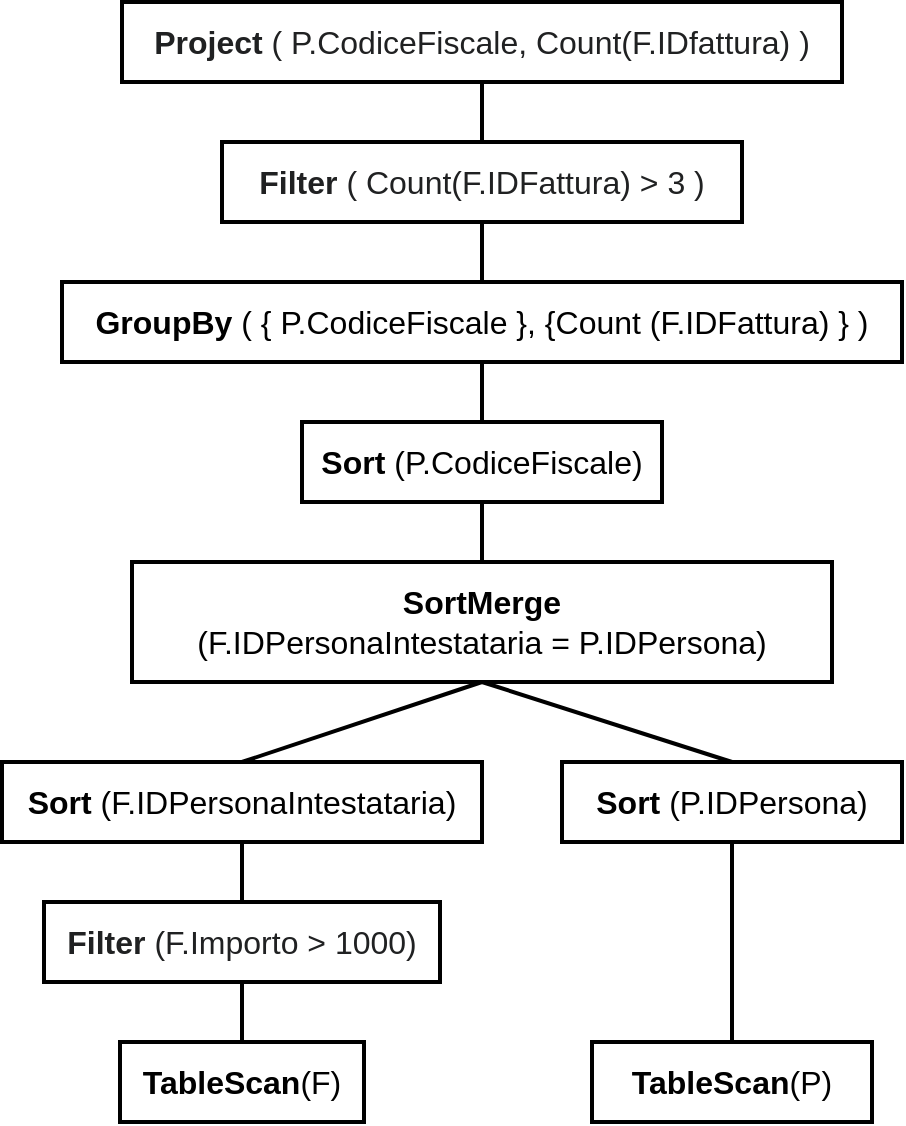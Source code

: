 <mxfile version="14.5.1" type="google"><diagram id="k13v1WvK0vGuGT5NNjh4" name="Page-1"><mxGraphModel dx="1767" dy="748" grid="1" gridSize="10" guides="1" tooltips="1" connect="1" arrows="1" fold="1" page="1" pageScale="1" pageWidth="827" pageHeight="1169" math="0" shadow="0"><root><mxCell id="0"/><mxCell id="1" parent="0"/><mxCell id="PZUl9GHtGtb_qA7qzvV7-1" value="&lt;span style=&quot;font-size: 16px&quot;&gt;&lt;b&gt;TableScan&lt;/b&gt;(P)&lt;/span&gt;" style="text;html=1;fillColor=none;align=center;verticalAlign=middle;whiteSpace=wrap;rounded=0;strokeColor=#000000;strokeWidth=2;fontStyle=0;fontSize=16;" parent="1" vertex="1"><mxGeometry x="445" y="590" width="140" height="40" as="geometry"/></mxCell><mxCell id="PZUl9GHtGtb_qA7qzvV7-2" value="&lt;span style=&quot;font-size: 16px&quot;&gt;&lt;b&gt;TableScan&lt;/b&gt;(F)&lt;/span&gt;" style="text;html=1;fillColor=none;align=center;verticalAlign=middle;whiteSpace=wrap;rounded=0;strokeColor=#000000;strokeWidth=2;fontStyle=0;fontSize=16;" parent="1" vertex="1"><mxGeometry x="209" y="590" width="122" height="40" as="geometry"/></mxCell><mxCell id="PZUl9GHtGtb_qA7qzvV7-4" value="&lt;div style=&quot;text-align: left ; font-size: 16px&quot;&gt;&lt;font color=&quot;#202122&quot; face=&quot;sans-serif&quot; style=&quot;font-size: 16px&quot;&gt;&lt;span style=&quot;font-size: 16px ; background-color: rgb(255 , 255 , 255)&quot;&gt;&lt;span style=&quot;font-size: 16px&quot;&gt;&lt;b&gt;Filter&lt;/b&gt; (F.Importo &amp;gt; 1000)&lt;/span&gt;&lt;/span&gt;&lt;/font&gt;&lt;/div&gt;" style="text;html=1;fillColor=none;align=center;verticalAlign=middle;whiteSpace=wrap;rounded=0;strokeColor=#000000;strokeWidth=2;fontStyle=0;fontSize=16;" parent="1" vertex="1"><mxGeometry x="171" y="520" width="198" height="40" as="geometry"/></mxCell><mxCell id="PZUl9GHtGtb_qA7qzvV7-6" value="" style="endArrow=none;html=1;entryX=0.5;entryY=0;entryDx=0;entryDy=0;exitX=0.5;exitY=1;exitDx=0;exitDy=0;fontStyle=0;fontSize=16;strokeWidth=2;" parent="1" source="PZUl9GHtGtb_qA7qzvV7-4" target="PZUl9GHtGtb_qA7qzvV7-2" edge="1"><mxGeometry width="50" height="50" relative="1" as="geometry"><mxPoint x="200" y="760" as="sourcePoint"/><mxPoint x="250" y="710" as="targetPoint"/></mxGeometry></mxCell><mxCell id="PZUl9GHtGtb_qA7qzvV7-7" value="&lt;span style=&quot;text-align: left&quot;&gt;&lt;b&gt;SortMerge&lt;/b&gt;&lt;br&gt;(F.IDPersonaIntestataria = P.IDPersona)&lt;br style=&quot;font-size: 16px&quot;&gt;&lt;/span&gt;" style="text;html=1;fillColor=none;align=center;verticalAlign=middle;whiteSpace=wrap;rounded=0;strokeColor=#000000;strokeWidth=2;fontStyle=0;fontSize=16;" parent="1" vertex="1"><mxGeometry x="215" y="350" width="350" height="60" as="geometry"/></mxCell><mxCell id="PZUl9GHtGtb_qA7qzvV7-8" value="&lt;font style=&quot;font-size: 16px&quot;&gt;&lt;b&gt;GroupBy&lt;/b&gt; ( { P.CodiceFiscale }, {Count (F.IDFattura) } )&lt;br style=&quot;font-size: 16px&quot;&gt;&lt;/font&gt;" style="text;html=1;fillColor=none;align=center;verticalAlign=middle;whiteSpace=wrap;rounded=0;strokeColor=#000000;strokeWidth=2;fontStyle=0;fontSize=16;" parent="1" vertex="1"><mxGeometry x="180" y="210" width="420" height="40" as="geometry"/></mxCell><mxCell id="PZUl9GHtGtb_qA7qzvV7-9" value="&lt;font color=&quot;#202122&quot; face=&quot;sans-serif&quot; style=&quot;font-size: 16px&quot;&gt;&lt;span style=&quot;font-size: 16px ; background-color: rgb(255 , 255 , 255)&quot;&gt;&lt;b&gt;Project&lt;/b&gt; ( P.CodiceFiscale, Count(F.IDfattura) )&lt;/span&gt;&lt;/font&gt;" style="text;html=1;fillColor=none;align=center;verticalAlign=middle;whiteSpace=wrap;rounded=0;strokeColor=#000000;strokeWidth=2;fontStyle=0;fontSize=16;" parent="1" vertex="1"><mxGeometry x="210" y="70" width="360" height="40" as="geometry"/></mxCell><mxCell id="PZUl9GHtGtb_qA7qzvV7-12" value="" style="endArrow=none;html=1;entryX=0.5;entryY=1;entryDx=0;entryDy=0;exitX=0.5;exitY=0;exitDx=0;exitDy=0;fontStyle=0;fontSize=16;strokeWidth=2;" parent="1" source="PZUl9GHtGtb_qA7qzvV7-20" target="PZUl9GHtGtb_qA7qzvV7-7" edge="1"><mxGeometry width="50" height="50" relative="1" as="geometry"><mxPoint x="400" y="550" as="sourcePoint"/><mxPoint x="450" y="500" as="targetPoint"/></mxGeometry></mxCell><mxCell id="PZUl9GHtGtb_qA7qzvV7-13" value="" style="endArrow=none;html=1;entryX=0.5;entryY=1;entryDx=0;entryDy=0;exitX=0.5;exitY=0;exitDx=0;exitDy=0;fontStyle=0;fontSize=16;strokeWidth=2;" parent="1" source="PZUl9GHtGtb_qA7qzvV7-21" target="PZUl9GHtGtb_qA7qzvV7-7" edge="1"><mxGeometry width="50" height="50" relative="1" as="geometry"><mxPoint x="400" y="550" as="sourcePoint"/><mxPoint x="450" y="500" as="targetPoint"/></mxGeometry></mxCell><mxCell id="PZUl9GHtGtb_qA7qzvV7-15" value="&lt;div style=&quot;text-align: left ; font-size: 16px&quot;&gt;&lt;font color=&quot;#202122&quot; face=&quot;sans-serif&quot; style=&quot;font-size: 16px&quot;&gt;&lt;span style=&quot;font-size: 16px ; background-color: rgb(255 , 255 , 255)&quot;&gt;&lt;b&gt;Filter&lt;/b&gt; ( Count(F.IDFattura) &amp;gt; 3 )&lt;/span&gt;&lt;/font&gt;&lt;/div&gt;" style="text;html=1;fillColor=none;align=center;verticalAlign=middle;whiteSpace=wrap;rounded=0;strokeColor=#000000;strokeWidth=2;fontStyle=0;fontSize=16;" parent="1" vertex="1"><mxGeometry x="260" y="140" width="260" height="40" as="geometry"/></mxCell><mxCell id="PZUl9GHtGtb_qA7qzvV7-18" value="" style="endArrow=none;html=1;exitX=0.5;exitY=1;exitDx=0;exitDy=0;entryX=0.5;entryY=0;entryDx=0;entryDy=0;fontStyle=0;fontSize=16;strokeWidth=2;" parent="1" source="PZUl9GHtGtb_qA7qzvV7-15" target="PZUl9GHtGtb_qA7qzvV7-8" edge="1"><mxGeometry width="50" height="50" relative="1" as="geometry"><mxPoint x="395" y="190" as="sourcePoint"/><mxPoint x="388.625" y="269.82" as="targetPoint"/></mxGeometry></mxCell><mxCell id="PZUl9GHtGtb_qA7qzvV7-19" value="" style="endArrow=none;html=1;entryX=0.5;entryY=0;entryDx=0;entryDy=0;exitX=0.5;exitY=1;exitDx=0;exitDy=0;fontStyle=0;fontSize=16;strokeWidth=2;" parent="1" source="PZUl9GHtGtb_qA7qzvV7-9" target="PZUl9GHtGtb_qA7qzvV7-15" edge="1"><mxGeometry width="50" height="50" relative="1" as="geometry"><mxPoint x="410" y="390" as="sourcePoint"/><mxPoint x="460" y="340" as="targetPoint"/></mxGeometry></mxCell><mxCell id="PZUl9GHtGtb_qA7qzvV7-20" value="&lt;font style=&quot;font-size: 16px&quot;&gt;&lt;span style=&quot;font-size: 16px&quot;&gt;&lt;b&gt;Sort&lt;/b&gt; (P.IDPersona)&lt;/span&gt;&lt;/font&gt;" style="text;html=1;fillColor=none;align=center;verticalAlign=middle;whiteSpace=wrap;rounded=0;strokeColor=#000000;strokeWidth=2;fontStyle=0;fontSize=16;" parent="1" vertex="1"><mxGeometry x="430" y="450" width="170" height="40" as="geometry"/></mxCell><mxCell id="PZUl9GHtGtb_qA7qzvV7-21" value="&lt;span style=&quot;font-size: 16px&quot;&gt;&lt;b&gt;Sort&lt;/b&gt; (F.IDPersonaIntestataria)&lt;/span&gt;" style="text;html=1;fillColor=none;align=center;verticalAlign=middle;whiteSpace=wrap;rounded=0;strokeColor=#000000;strokeWidth=2;fontStyle=0;fontSize=16;" parent="1" vertex="1"><mxGeometry x="150" y="450" width="240" height="40" as="geometry"/></mxCell><mxCell id="PZUl9GHtGtb_qA7qzvV7-22" value="" style="endArrow=none;html=1;entryX=0.5;entryY=1;entryDx=0;entryDy=0;exitX=0.5;exitY=0;exitDx=0;exitDy=0;fontStyle=0;fontSize=16;strokeWidth=2;" parent="1" source="PZUl9GHtGtb_qA7qzvV7-1" target="PZUl9GHtGtb_qA7qzvV7-20" edge="1"><mxGeometry width="50" height="50" relative="1" as="geometry"><mxPoint x="325" y="620" as="sourcePoint"/><mxPoint x="375" y="570" as="targetPoint"/></mxGeometry></mxCell><mxCell id="PZUl9GHtGtb_qA7qzvV7-23" value="" style="endArrow=none;html=1;entryX=0.5;entryY=1;entryDx=0;entryDy=0;exitX=0.5;exitY=0;exitDx=0;exitDy=0;fontStyle=0;fontSize=16;strokeWidth=2;" parent="1" source="PZUl9GHtGtb_qA7qzvV7-4" target="PZUl9GHtGtb_qA7qzvV7-21" edge="1"><mxGeometry width="50" height="50" relative="1" as="geometry"><mxPoint x="60" y="620" as="sourcePoint"/><mxPoint x="110" y="570" as="targetPoint"/></mxGeometry></mxCell><mxCell id="PZUl9GHtGtb_qA7qzvV7-25" value="" style="endArrow=none;html=1;entryX=0.5;entryY=1;entryDx=0;entryDy=0;exitX=0.5;exitY=0;exitDx=0;exitDy=0;fontStyle=0;fontSize=16;strokeWidth=2;" parent="1" source="PZUl9GHtGtb_qA7qzvV7-7" target="PZUl9GHtGtb_qA7qzvV7-26" edge="1"><mxGeometry width="50" height="50" relative="1" as="geometry"><mxPoint x="290" y="330" as="sourcePoint"/><mxPoint x="340" y="280" as="targetPoint"/></mxGeometry></mxCell><mxCell id="PZUl9GHtGtb_qA7qzvV7-26" value="&lt;font style=&quot;font-size: 16px&quot;&gt;&lt;span style=&quot;font-size: 16px&quot;&gt;&lt;b&gt;Sort&lt;/b&gt; (P.CodiceFiscale)&lt;/span&gt;&lt;/font&gt;" style="text;html=1;fillColor=none;align=center;verticalAlign=middle;whiteSpace=wrap;rounded=0;strokeColor=#000000;strokeWidth=2;fontStyle=0;fontSize=16;" parent="1" vertex="1"><mxGeometry x="300" y="280" width="180" height="40" as="geometry"/></mxCell><mxCell id="PZUl9GHtGtb_qA7qzvV7-27" value="" style="endArrow=none;html=1;entryX=0.5;entryY=0;entryDx=0;entryDy=0;fontStyle=0;fontSize=16;exitX=0.5;exitY=1;exitDx=0;exitDy=0;strokeWidth=2;" parent="1" source="PZUl9GHtGtb_qA7qzvV7-8" target="PZUl9GHtGtb_qA7qzvV7-26" edge="1"><mxGeometry width="50" height="50" relative="1" as="geometry"><mxPoint x="380" y="300" as="sourcePoint"/><mxPoint x="340" y="360" as="targetPoint"/></mxGeometry></mxCell></root></mxGraphModel></diagram></mxfile>